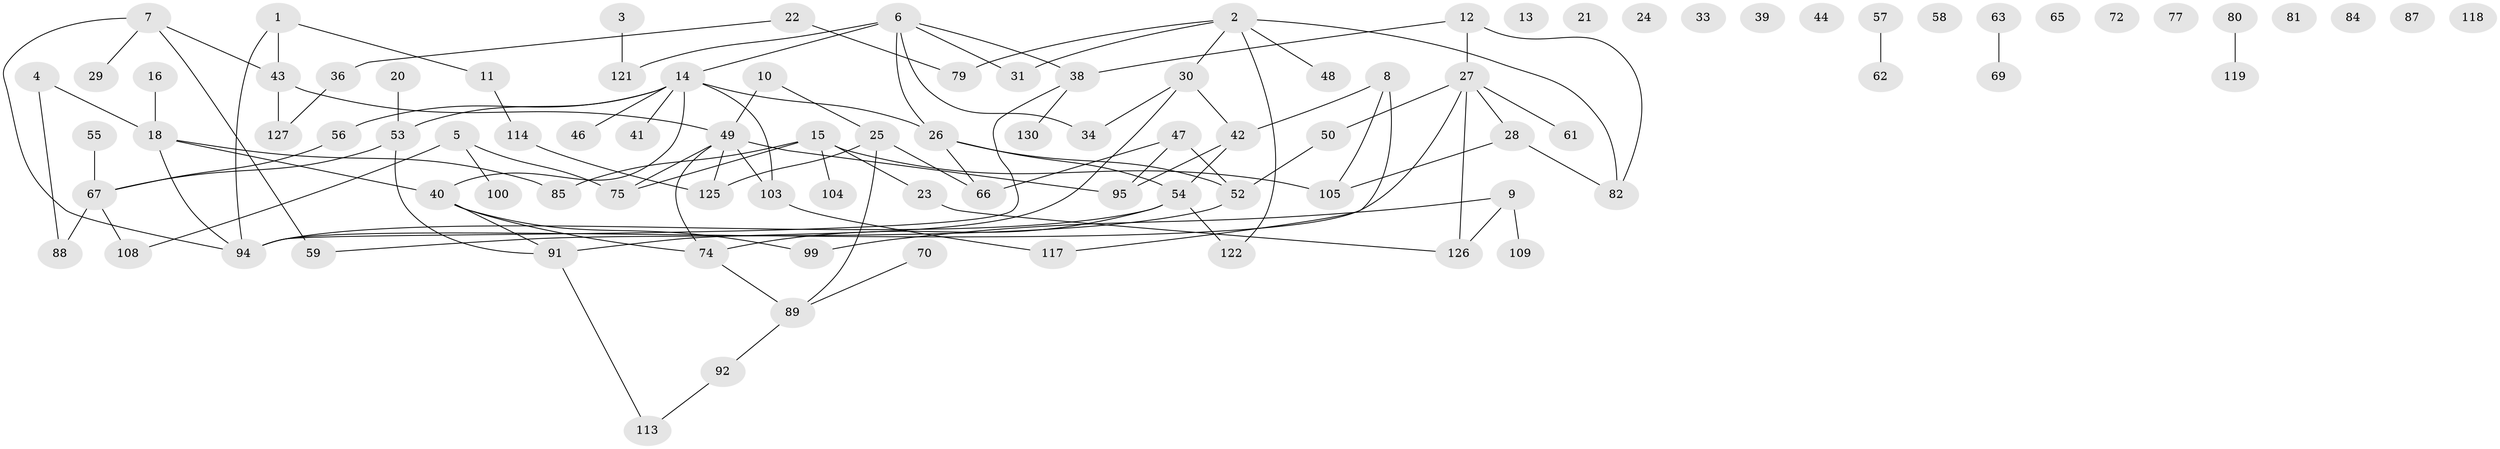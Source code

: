 // Generated by graph-tools (version 1.1) at 2025/23/03/03/25 07:23:26]
// undirected, 95 vertices, 112 edges
graph export_dot {
graph [start="1"]
  node [color=gray90,style=filled];
  1 [super="+78"];
  2 [super="+120"];
  3;
  4 [super="+19"];
  5 [super="+17"];
  6 [super="+64"];
  7 [super="+51"];
  8 [super="+97"];
  9 [super="+45"];
  10;
  11 [super="+96"];
  12 [super="+73"];
  13;
  14 [super="+128"];
  15 [super="+35"];
  16;
  18 [super="+68"];
  20;
  21;
  22;
  23 [super="+60"];
  24;
  25 [super="+37"];
  26;
  27 [super="+32"];
  28 [super="+98"];
  29 [super="+132"];
  30 [super="+110"];
  31;
  33;
  34 [super="+124"];
  36 [super="+107"];
  38 [super="+115"];
  39;
  40 [super="+71"];
  41 [super="+90"];
  42 [super="+123"];
  43;
  44 [super="+76"];
  46;
  47 [super="+116"];
  48;
  49 [super="+112"];
  50;
  52 [super="+101"];
  53 [super="+129"];
  54 [super="+86"];
  55;
  56;
  57;
  58;
  59;
  61;
  62;
  63;
  65;
  66;
  67 [super="+102"];
  69;
  70;
  72;
  74;
  75;
  77;
  79;
  80;
  81;
  82 [super="+83"];
  84;
  85 [super="+111"];
  87;
  88;
  89 [super="+93"];
  91;
  92;
  94 [super="+131"];
  95;
  99 [super="+106"];
  100;
  103;
  104;
  105;
  108;
  109;
  113;
  114;
  117;
  118;
  119;
  121;
  122;
  125;
  126;
  127;
  130;
  1 -- 11;
  1 -- 43;
  1 -- 94;
  2 -- 31;
  2 -- 79;
  2 -- 122;
  2 -- 48;
  2 -- 30;
  2 -- 82;
  3 -- 121;
  4 -- 18;
  4 -- 88;
  5 -- 100;
  5 -- 75;
  5 -- 108;
  6 -- 26;
  6 -- 38;
  6 -- 121;
  6 -- 31;
  6 -- 14;
  6 -- 34;
  7 -- 29;
  7 -- 43;
  7 -- 59;
  7 -- 94;
  8 -- 105;
  8 -- 117;
  8 -- 42;
  9 -- 99;
  9 -- 126;
  9 -- 109;
  10 -- 25;
  10 -- 49;
  11 -- 114;
  12 -- 38;
  12 -- 82;
  12 -- 27;
  14 -- 56;
  14 -- 103;
  14 -- 40;
  14 -- 46;
  14 -- 53;
  14 -- 26;
  14 -- 41;
  15 -- 75;
  15 -- 105;
  15 -- 104;
  15 -- 23;
  15 -- 85 [weight=2];
  16 -- 18;
  18 -- 40;
  18 -- 85;
  18 -- 94;
  20 -- 53;
  22 -- 36;
  22 -- 79;
  23 -- 126;
  25 -- 66;
  25 -- 89;
  25 -- 125;
  26 -- 54;
  26 -- 66;
  26 -- 52;
  27 -- 94;
  27 -- 126;
  27 -- 50;
  27 -- 61;
  27 -- 28;
  28 -- 82;
  28 -- 105;
  30 -- 91;
  30 -- 34;
  30 -- 42;
  36 -- 127;
  38 -- 130;
  38 -- 94;
  40 -- 74;
  40 -- 91;
  40 -- 99;
  42 -- 54;
  42 -- 95;
  43 -- 49;
  43 -- 127;
  47 -- 66;
  47 -- 52;
  47 -- 95;
  49 -- 74;
  49 -- 103;
  49 -- 75;
  49 -- 125;
  49 -- 95;
  50 -- 52;
  52 -- 59;
  53 -- 67;
  53 -- 91;
  54 -- 74;
  54 -- 94;
  54 -- 122;
  55 -- 67;
  56 -- 67;
  57 -- 62;
  63 -- 69;
  67 -- 88;
  67 -- 108;
  70 -- 89;
  74 -- 89;
  80 -- 119;
  89 -- 92;
  91 -- 113;
  92 -- 113;
  103 -- 117;
  114 -- 125;
}
